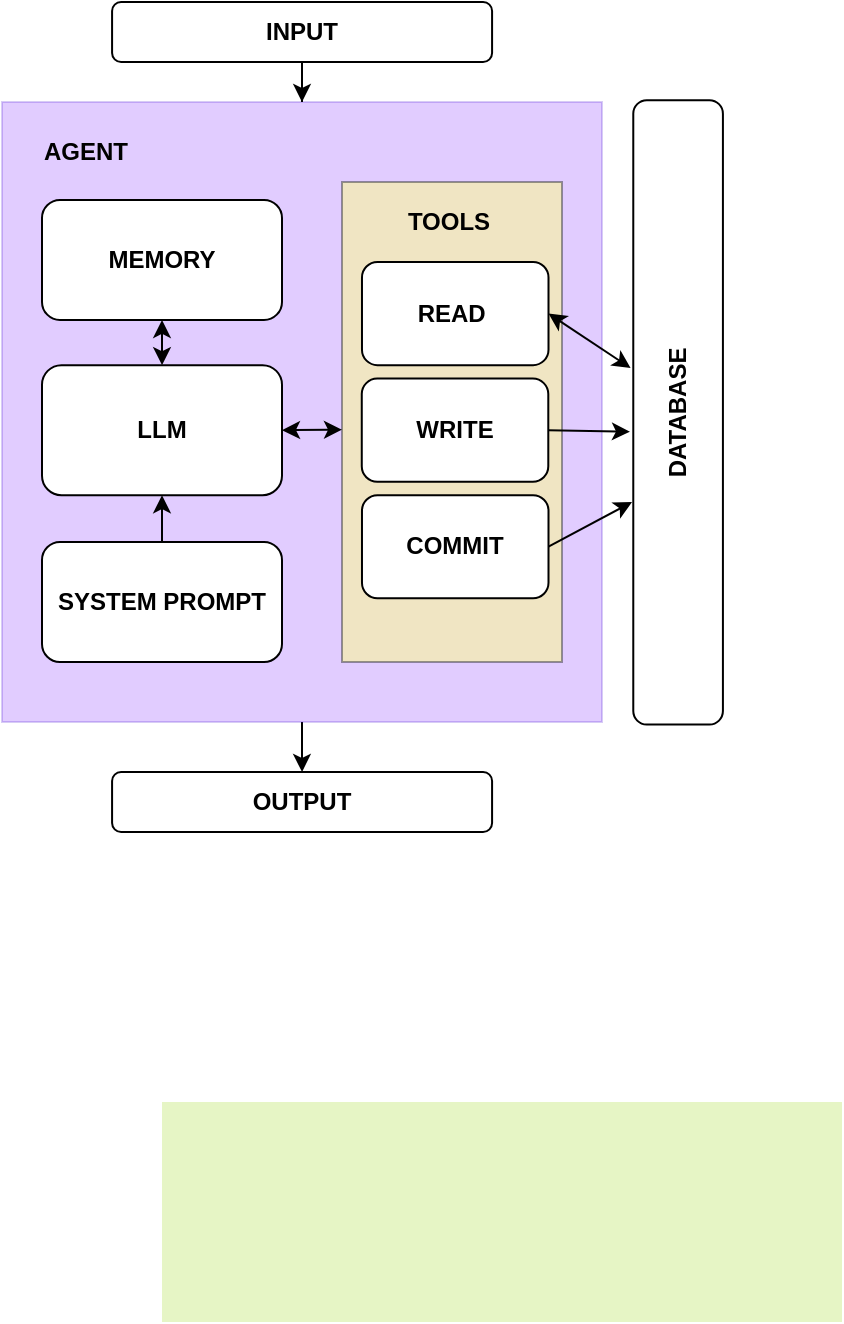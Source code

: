 <mxfile version="28.2.8">
  <diagram name="Page-1" id="GDc9fH8PSCpn4HyLC8YX">
    <mxGraphModel dx="970" dy="554" grid="1" gridSize="10" guides="1" tooltips="1" connect="1" arrows="1" fold="1" page="1" pageScale="1" pageWidth="850" pageHeight="1100" math="0" shadow="0">
      <root>
        <mxCell id="0" />
        <mxCell id="1" parent="0" />
        <mxCell id="6mjCTWVGmwsJEZox-5NN-46" style="edgeStyle=orthogonalEdgeStyle;rounded=0;orthogonalLoop=1;jettySize=auto;html=1;entryX=0.5;entryY=0;entryDx=0;entryDy=0;" edge="1" parent="1" source="6mjCTWVGmwsJEZox-5NN-23">
          <mxGeometry relative="1" as="geometry">
            <mxPoint x="370.04" y="535" as="targetPoint" />
          </mxGeometry>
        </mxCell>
        <mxCell id="6mjCTWVGmwsJEZox-5NN-23" value="" style="rounded=0;whiteSpace=wrap;html=1;fillColor=light-dark(#6A00FF,#382438);fontColor=#ffffff;strokeColor=#3700CC;shadow=0;glass=0;opacity=20;" vertex="1" parent="1">
          <mxGeometry x="220" y="200" width="300" height="310" as="geometry" />
        </mxCell>
        <mxCell id="6mjCTWVGmwsJEZox-5NN-41" value="" style="rounded=0;whiteSpace=wrap;html=1;fillColor=#ffff88;strokeColor=#36393d;opacity=50;" vertex="1" parent="1">
          <mxGeometry x="390" y="240" width="110" height="240" as="geometry" />
        </mxCell>
        <mxCell id="2RzA0Sjv2GsnijcOHe1X-1" value="&lt;b&gt;LLM&lt;/b&gt;" style="rounded=1;whiteSpace=wrap;html=1;" parent="1" vertex="1">
          <mxGeometry x="240.0" y="331.58" width="120" height="65" as="geometry" />
        </mxCell>
        <mxCell id="2RzA0Sjv2GsnijcOHe1X-3" value="&lt;b&gt;DATABASE&lt;/b&gt;" style="rounded=1;whiteSpace=wrap;html=1;rotation=-90;" parent="1" vertex="1">
          <mxGeometry x="401.96" y="332.77" width="312.18" height="44.82" as="geometry" />
        </mxCell>
        <mxCell id="6mjCTWVGmwsJEZox-5NN-45" style="edgeStyle=orthogonalEdgeStyle;rounded=0;orthogonalLoop=1;jettySize=auto;html=1;entryX=0.5;entryY=0;entryDx=0;entryDy=0;" edge="1" parent="1" source="6mjCTWVGmwsJEZox-5NN-19" target="6mjCTWVGmwsJEZox-5NN-23">
          <mxGeometry relative="1" as="geometry" />
        </mxCell>
        <mxCell id="6mjCTWVGmwsJEZox-5NN-19" value="&lt;b&gt;INPUT&lt;/b&gt;" style="rounded=1;whiteSpace=wrap;html=1;" vertex="1" parent="1">
          <mxGeometry x="275.04" y="150" width="190" height="30" as="geometry" />
        </mxCell>
        <mxCell id="6mjCTWVGmwsJEZox-5NN-21" value="&lt;b&gt;MEMORY&lt;/b&gt;" style="rounded=1;whiteSpace=wrap;html=1;" vertex="1" parent="1">
          <mxGeometry x="240.0" y="248.95" width="120" height="60" as="geometry" />
        </mxCell>
        <mxCell id="6mjCTWVGmwsJEZox-5NN-24" value="&lt;b&gt;AGENT&lt;/b&gt;" style="text;html=1;whiteSpace=wrap;strokeColor=none;fillColor=none;align=center;verticalAlign=middle;rounded=0;" vertex="1" parent="1">
          <mxGeometry x="232" y="210" width="60" height="30" as="geometry" />
        </mxCell>
        <mxCell id="6mjCTWVGmwsJEZox-5NN-8" value="" style="rounded=0;whiteSpace=wrap;html=1;opacity=50;glass=0;shadow=0;strokeWidth=4;perimeterSpacing=5;strokeColor=none;fillColor=#cdeb8b;" vertex="1" parent="1">
          <mxGeometry x="300" y="700" width="340" height="110" as="geometry" />
        </mxCell>
        <mxCell id="2RzA0Sjv2GsnijcOHe1X-10" value="&lt;b&gt;READ&amp;nbsp;&lt;/b&gt;" style="rounded=1;whiteSpace=wrap;html=1;" parent="1" vertex="1">
          <mxGeometry x="399.992" y="279.999" width="93.261" height="51.579" as="geometry" />
        </mxCell>
        <mxCell id="6mjCTWVGmwsJEZox-5NN-1" value="&lt;b&gt;WRITE&lt;/b&gt;" style="rounded=1;whiteSpace=wrap;html=1;" vertex="1" parent="1">
          <mxGeometry x="399.887" y="338.289" width="93.261" height="51.579" as="geometry" />
        </mxCell>
        <mxCell id="6mjCTWVGmwsJEZox-5NN-2" value="&lt;b&gt;COMMIT&lt;/b&gt;" style="rounded=1;whiteSpace=wrap;html=1;" vertex="1" parent="1">
          <mxGeometry x="399.991" y="396.579" width="93.261" height="51.579" as="geometry" />
        </mxCell>
        <mxCell id="6mjCTWVGmwsJEZox-5NN-9" value="&lt;b&gt;TOOLS&lt;/b&gt;" style="text;html=1;whiteSpace=wrap;strokeColor=none;fillColor=none;align=center;verticalAlign=middle;rounded=1;" vertex="1" parent="1">
          <mxGeometry x="422" y="248.948" width="43.043" height="22.105" as="geometry" />
        </mxCell>
        <mxCell id="6mjCTWVGmwsJEZox-5NN-28" value="&lt;b&gt;SYSTEM PROMPT&lt;/b&gt;" style="rounded=1;whiteSpace=wrap;html=1;glass=0;shadow=0;" vertex="1" parent="1">
          <mxGeometry x="240" y="420" width="120" height="60" as="geometry" />
        </mxCell>
        <mxCell id="6mjCTWVGmwsJEZox-5NN-38" value="" style="endArrow=classic;startArrow=classic;html=1;rounded=0;entryX=1;entryY=0.5;entryDx=0;entryDy=0;exitX=0.571;exitY=-0.03;exitDx=0;exitDy=0;exitPerimeter=0;" edge="1" parent="1" source="2RzA0Sjv2GsnijcOHe1X-3" target="2RzA0Sjv2GsnijcOHe1X-10">
          <mxGeometry width="50" height="50" relative="1" as="geometry">
            <mxPoint x="390" y="400" as="sourcePoint" />
            <mxPoint x="440" y="350" as="targetPoint" />
          </mxGeometry>
        </mxCell>
        <mxCell id="6mjCTWVGmwsJEZox-5NN-39" value="" style="endArrow=classic;html=1;rounded=0;entryX=0.469;entryY=-0.037;entryDx=0;entryDy=0;entryPerimeter=0;exitX=1;exitY=0.5;exitDx=0;exitDy=0;" edge="1" parent="1" source="6mjCTWVGmwsJEZox-5NN-1" target="2RzA0Sjv2GsnijcOHe1X-3">
          <mxGeometry width="50" height="50" relative="1" as="geometry">
            <mxPoint x="390" y="400" as="sourcePoint" />
            <mxPoint x="440" y="350" as="targetPoint" />
          </mxGeometry>
        </mxCell>
        <mxCell id="6mjCTWVGmwsJEZox-5NN-40" value="" style="endArrow=classic;html=1;rounded=0;exitX=1;exitY=0.5;exitDx=0;exitDy=0;" edge="1" parent="1" source="6mjCTWVGmwsJEZox-5NN-2">
          <mxGeometry width="50" height="50" relative="1" as="geometry">
            <mxPoint x="390" y="400" as="sourcePoint" />
            <mxPoint x="535" y="400" as="targetPoint" />
          </mxGeometry>
        </mxCell>
        <mxCell id="6mjCTWVGmwsJEZox-5NN-47" value="" style="endArrow=classic;startArrow=classic;html=1;rounded=0;entryX=0.5;entryY=1;entryDx=0;entryDy=0;exitX=0.5;exitY=0;exitDx=0;exitDy=0;" edge="1" parent="1" source="2RzA0Sjv2GsnijcOHe1X-1" target="6mjCTWVGmwsJEZox-5NN-21">
          <mxGeometry width="50" height="50" relative="1" as="geometry">
            <mxPoint x="390" y="400" as="sourcePoint" />
            <mxPoint x="440" y="350" as="targetPoint" />
          </mxGeometry>
        </mxCell>
        <mxCell id="6mjCTWVGmwsJEZox-5NN-48" value="" style="endArrow=classic;html=1;rounded=0;entryX=0.5;entryY=1;entryDx=0;entryDy=0;exitX=0.5;exitY=0;exitDx=0;exitDy=0;" edge="1" parent="1" source="6mjCTWVGmwsJEZox-5NN-28" target="2RzA0Sjv2GsnijcOHe1X-1">
          <mxGeometry width="50" height="50" relative="1" as="geometry">
            <mxPoint x="390" y="400" as="sourcePoint" />
            <mxPoint x="440" y="350" as="targetPoint" />
          </mxGeometry>
        </mxCell>
        <mxCell id="6mjCTWVGmwsJEZox-5NN-56" value="" style="endArrow=classic;startArrow=classic;html=1;rounded=0;exitX=1;exitY=0.5;exitDx=0;exitDy=0;entryX=0;entryY=0.516;entryDx=0;entryDy=0;entryPerimeter=0;" edge="1" parent="1" source="2RzA0Sjv2GsnijcOHe1X-1" target="6mjCTWVGmwsJEZox-5NN-41">
          <mxGeometry width="50" height="50" relative="1" as="geometry">
            <mxPoint x="400" y="330" as="sourcePoint" />
            <mxPoint x="450" y="280" as="targetPoint" />
          </mxGeometry>
        </mxCell>
        <mxCell id="6mjCTWVGmwsJEZox-5NN-57" value="&lt;b&gt;OUTPUT&lt;/b&gt;" style="rounded=1;whiteSpace=wrap;html=1;" vertex="1" parent="1">
          <mxGeometry x="275.04" y="535" width="190" height="30" as="geometry" />
        </mxCell>
      </root>
    </mxGraphModel>
  </diagram>
</mxfile>

